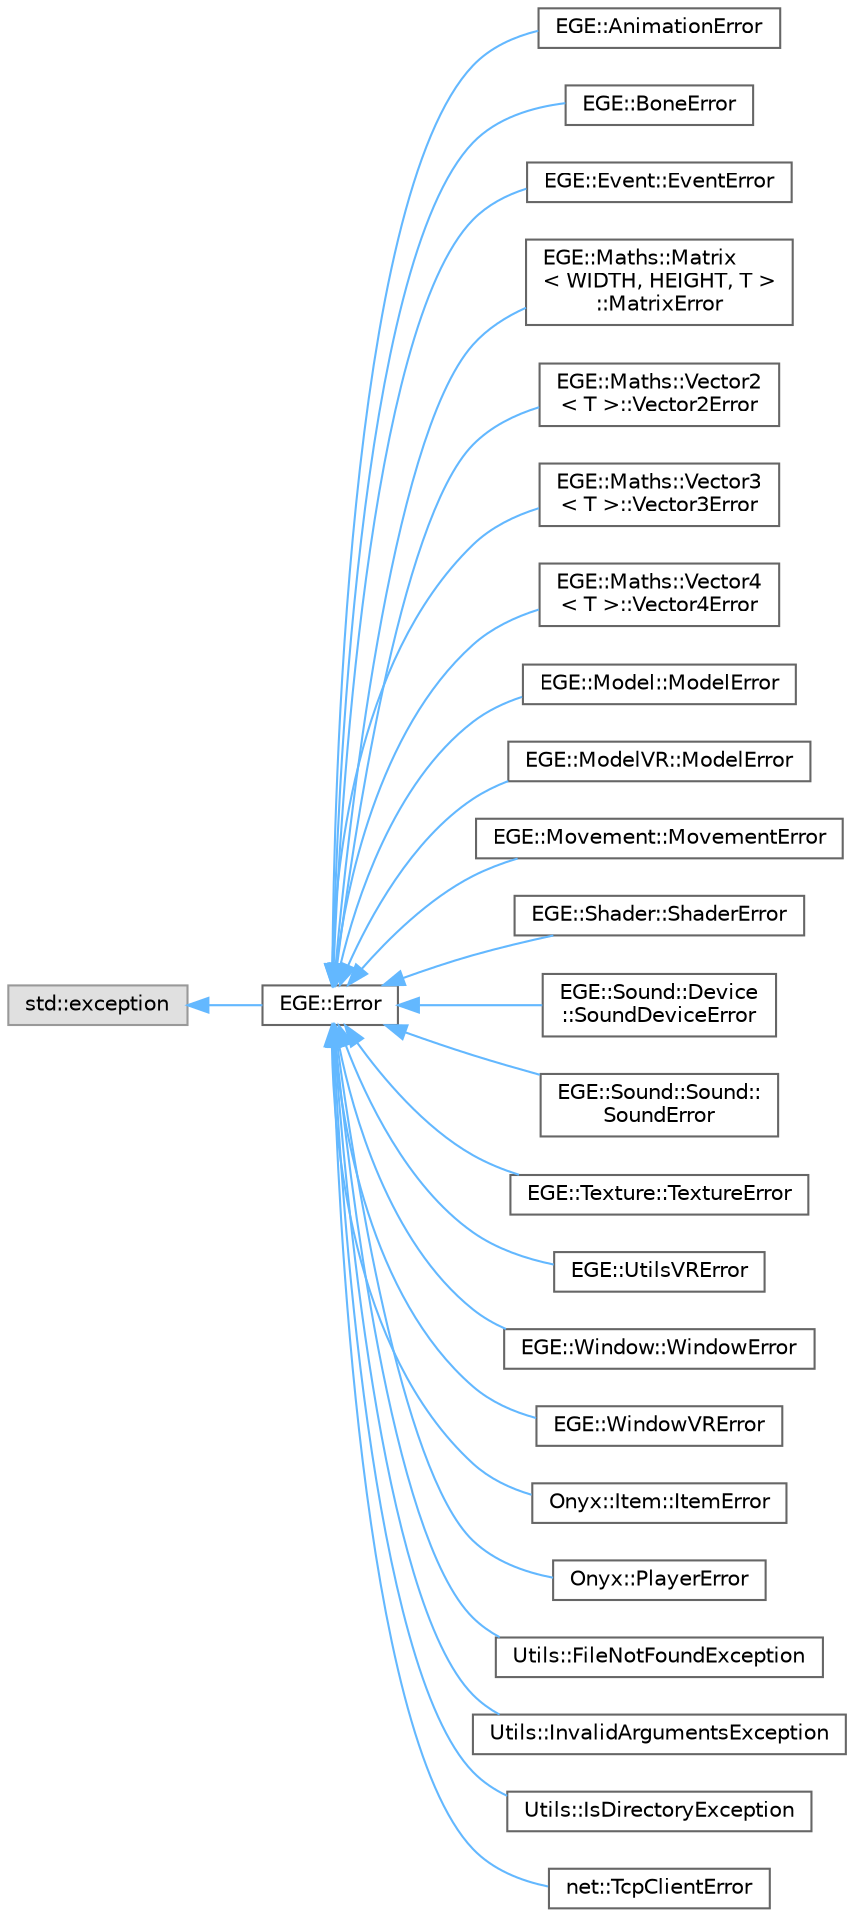 digraph "Graphical Class Hierarchy"
{
 // LATEX_PDF_SIZE
  bgcolor="transparent";
  edge [fontname=Helvetica,fontsize=10,labelfontname=Helvetica,labelfontsize=10];
  node [fontname=Helvetica,fontsize=10,shape=box,height=0.2,width=0.4];
  rankdir="LR";
  Node0 [id="Node000000",label="std::exception",height=0.2,width=0.4,color="grey60", fillcolor="#E0E0E0", style="filled",tooltip=" "];
  Node0 -> Node1 [id="edge29_Node000000_Node000001",dir="back",color="steelblue1",style="solid",tooltip=" "];
  Node1 [id="Node000001",label="EGE::Error",height=0.2,width=0.4,color="grey40", fillcolor="white", style="filled",URL="$classEGE_1_1Error.html",tooltip="The Error class represents an exception that can be thrown in the EGE game engine."];
  Node1 -> Node2 [id="edge30_Node000001_Node000002",dir="back",color="steelblue1",style="solid",tooltip=" "];
  Node2 [id="Node000002",label="EGE::AnimationError",height=0.2,width=0.4,color="grey40", fillcolor="white", style="filled",URL="$classEGE_1_1AnimationError.html",tooltip="Custom exception class for animation errors."];
  Node1 -> Node3 [id="edge31_Node000001_Node000003",dir="back",color="steelblue1",style="solid",tooltip=" "];
  Node3 [id="Node000003",label="EGE::BoneError",height=0.2,width=0.4,color="grey40", fillcolor="white", style="filled",URL="$classEGE_1_1BoneError.html",tooltip="Exception class for bone-related errors."];
  Node1 -> Node4 [id="edge32_Node000001_Node000004",dir="back",color="steelblue1",style="solid",tooltip=" "];
  Node4 [id="Node000004",label="EGE::Event::EventError",height=0.2,width=0.4,color="grey40", fillcolor="white", style="filled",URL="$classEGE_1_1Event_1_1EventError.html",tooltip="Represents an error that occurred during an event."];
  Node1 -> Node5 [id="edge33_Node000001_Node000005",dir="back",color="steelblue1",style="solid",tooltip=" "];
  Node5 [id="Node000005",label="EGE::Maths::Matrix\l\< WIDTH, HEIGHT, T \>\l::MatrixError",height=0.2,width=0.4,color="grey40", fillcolor="white", style="filled",URL="$classEGE_1_1Maths_1_1Matrix_1_1MatrixError.html",tooltip="Represents an error that can occur in the Matrix class."];
  Node1 -> Node6 [id="edge34_Node000001_Node000006",dir="back",color="steelblue1",style="solid",tooltip=" "];
  Node6 [id="Node000006",label="EGE::Maths::Vector2\l\< T \>::Vector2Error",height=0.2,width=0.4,color="grey40", fillcolor="white", style="filled",URL="$classEGE_1_1Maths_1_1Vector2_1_1Vector2Error.html",tooltip="An exception class for Vector2 errors."];
  Node1 -> Node7 [id="edge35_Node000001_Node000007",dir="back",color="steelblue1",style="solid",tooltip=" "];
  Node7 [id="Node000007",label="EGE::Maths::Vector3\l\< T \>::Vector3Error",height=0.2,width=0.4,color="grey40", fillcolor="white", style="filled",URL="$classEGE_1_1Maths_1_1Vector3_1_1Vector3Error.html",tooltip=" "];
  Node1 -> Node8 [id="edge36_Node000001_Node000008",dir="back",color="steelblue1",style="solid",tooltip=" "];
  Node8 [id="Node000008",label="EGE::Maths::Vector4\l\< T \>::Vector4Error",height=0.2,width=0.4,color="grey40", fillcolor="white", style="filled",URL="$classEGE_1_1Maths_1_1Vector4_1_1Vector4Error.html",tooltip=" "];
  Node1 -> Node9 [id="edge37_Node000001_Node000009",dir="back",color="steelblue1",style="solid",tooltip=" "];
  Node9 [id="Node000009",label="EGE::Model::ModelError",height=0.2,width=0.4,color="grey40", fillcolor="white", style="filled",URL="$classEGE_1_1Model_1_1ModelError.html",tooltip="Exception class for Model related errors."];
  Node1 -> Node10 [id="edge38_Node000001_Node000010",dir="back",color="steelblue1",style="solid",tooltip=" "];
  Node10 [id="Node000010",label="EGE::ModelVR::ModelError",height=0.2,width=0.4,color="grey40", fillcolor="white", style="filled",URL="$classEGE_1_1ModelVR_1_1ModelError.html",tooltip="Exception class for ModelVR related errors."];
  Node1 -> Node11 [id="edge39_Node000001_Node000011",dir="back",color="steelblue1",style="solid",tooltip=" "];
  Node11 [id="Node000011",label="EGE::Movement::MovementError",height=0.2,width=0.4,color="grey40", fillcolor="white", style="filled",URL="$classEGE_1_1Movement_1_1MovementError.html",tooltip="The MovementError class represents an error that can occur during movement."];
  Node1 -> Node12 [id="edge40_Node000001_Node000012",dir="back",color="steelblue1",style="solid",tooltip=" "];
  Node12 [id="Node000012",label="EGE::Shader::ShaderError",height=0.2,width=0.4,color="grey40", fillcolor="white", style="filled",URL="$classEGE_1_1Shader_1_1ShaderError.html",tooltip="The ShaderError class represents an error that can occur during shader compilation."];
  Node1 -> Node13 [id="edge41_Node000001_Node000013",dir="back",color="steelblue1",style="solid",tooltip=" "];
  Node13 [id="Node000013",label="EGE::Sound::Device\l::SoundDeviceError",height=0.2,width=0.4,color="grey40", fillcolor="white", style="filled",URL="$classEGE_1_1Sound_1_1Device_1_1SoundDeviceError.html",tooltip="The SoundDeviceError class represents an error related to the sound device."];
  Node1 -> Node14 [id="edge42_Node000001_Node000014",dir="back",color="steelblue1",style="solid",tooltip=" "];
  Node14 [id="Node000014",label="EGE::Sound::Sound::\lSoundError",height=0.2,width=0.4,color="grey40", fillcolor="white", style="filled",URL="$classEGE_1_1Sound_1_1Sound_1_1SoundError.html",tooltip="The SoundError class represents an error that can occur during sound operations."];
  Node1 -> Node15 [id="edge43_Node000001_Node000015",dir="back",color="steelblue1",style="solid",tooltip=" "];
  Node15 [id="Node000015",label="EGE::Texture::TextureError",height=0.2,width=0.4,color="grey40", fillcolor="white", style="filled",URL="$classEGE_1_1Texture_1_1TextureError.html",tooltip="Exception class for Texture related errors."];
  Node1 -> Node16 [id="edge44_Node000001_Node000016",dir="back",color="steelblue1",style="solid",tooltip=" "];
  Node16 [id="Node000016",label="EGE::UtilsVRError",height=0.2,width=0.4,color="grey40", fillcolor="white", style="filled",URL="$classEGE_1_1UtilsVRError.html",tooltip="The UtilsVRError class represents an error that can occur during UtilsVR operations."];
  Node1 -> Node17 [id="edge45_Node000001_Node000017",dir="back",color="steelblue1",style="solid",tooltip=" "];
  Node17 [id="Node000017",label="EGE::Window::WindowError",height=0.2,width=0.4,color="grey40", fillcolor="white", style="filled",URL="$classEGE_1_1Window_1_1WindowError.html",tooltip="Represents an error that occurs in the Window class."];
  Node1 -> Node18 [id="edge46_Node000001_Node000018",dir="back",color="steelblue1",style="solid",tooltip=" "];
  Node18 [id="Node000018",label="EGE::WindowVRError",height=0.2,width=0.4,color="grey40", fillcolor="white", style="filled",URL="$classEGE_1_1WindowVRError.html",tooltip="The WindowVRError class represents an error that can occur during WindowVR operations."];
  Node1 -> Node19 [id="edge47_Node000001_Node000019",dir="back",color="steelblue1",style="solid",tooltip=" "];
  Node19 [id="Node000019",label="Onyx::Item::ItemError",height=0.2,width=0.4,color="grey40", fillcolor="white", style="filled",URL="$classOnyx_1_1Item_1_1ItemError.html",tooltip="This class represents an error related to the Item class."];
  Node1 -> Node20 [id="edge48_Node000001_Node000020",dir="back",color="steelblue1",style="solid",tooltip=" "];
  Node20 [id="Node000020",label="Onyx::PlayerError",height=0.2,width=0.4,color="grey40", fillcolor="white", style="filled",URL="$classOnyx_1_1PlayerError.html",tooltip="Exception class for player-related errors."];
  Node1 -> Node21 [id="edge49_Node000001_Node000021",dir="back",color="steelblue1",style="solid",tooltip=" "];
  Node21 [id="Node000021",label="Utils::FileNotFoundException",height=0.2,width=0.4,color="grey40", fillcolor="white", style="filled",URL="$classUtils_1_1FileNotFoundException.html",tooltip="Exception class for file not found errors."];
  Node1 -> Node22 [id="edge50_Node000001_Node000022",dir="back",color="steelblue1",style="solid",tooltip=" "];
  Node22 [id="Node000022",label="Utils::InvalidArgumentsException",height=0.2,width=0.4,color="grey40", fillcolor="white", style="filled",URL="$classUtils_1_1InvalidArgumentsException.html",tooltip="Exception class for invalid arguments."];
  Node1 -> Node23 [id="edge51_Node000001_Node000023",dir="back",color="steelblue1",style="solid",tooltip=" "];
  Node23 [id="Node000023",label="Utils::IsDirectoryException",height=0.2,width=0.4,color="grey40", fillcolor="white", style="filled",URL="$classUtils_1_1IsDirectoryException.html",tooltip="Exception class thrown when attempting to parse a directory."];
  Node1 -> Node24 [id="edge52_Node000001_Node000024",dir="back",color="steelblue1",style="solid",tooltip=" "];
  Node24 [id="Node000024",label="net::TcpClientError",height=0.2,width=0.4,color="grey40", fillcolor="white", style="filled",URL="$classnet_1_1TcpClientError.html",tooltip="An exception class for TCP client errors."];
}
